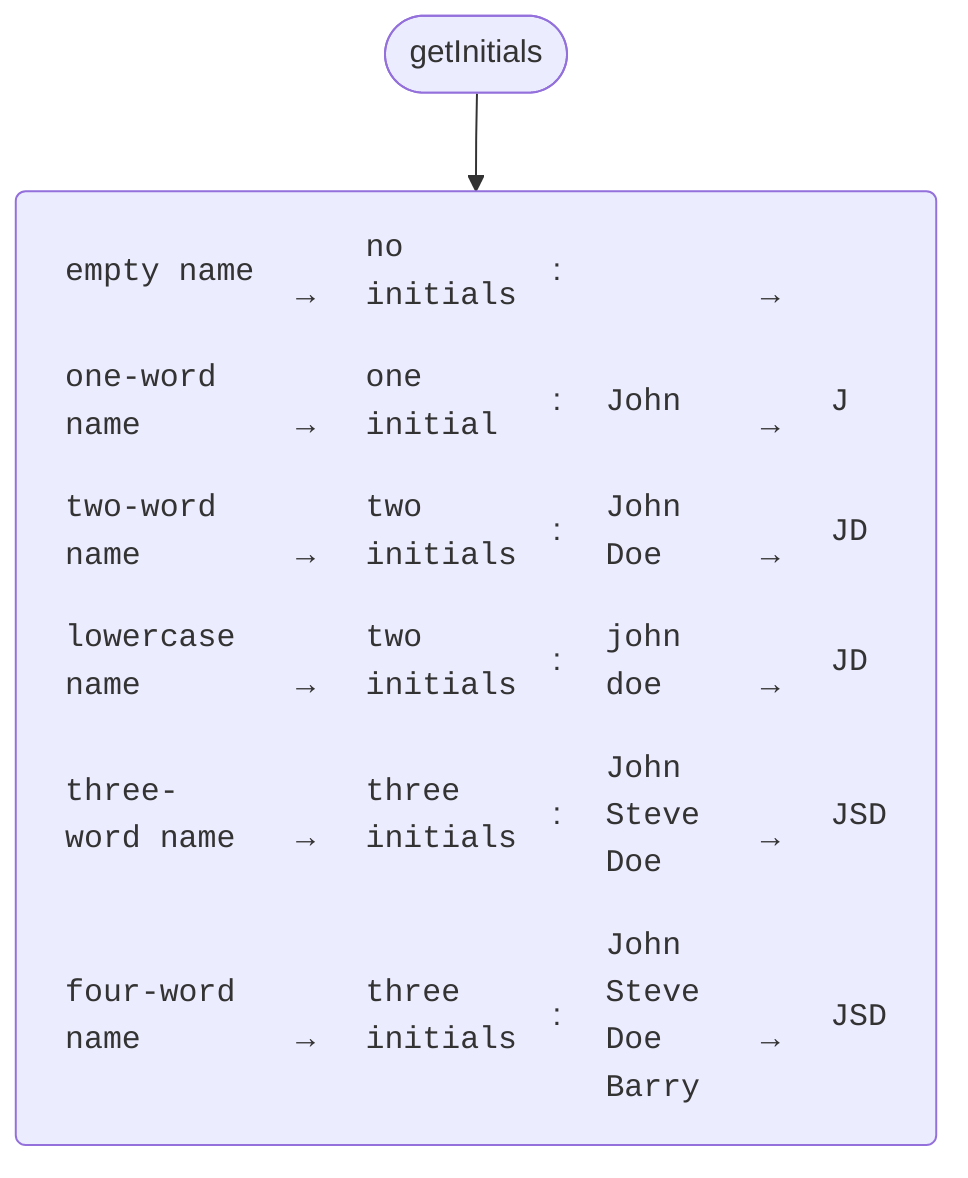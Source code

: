 flowchart TD
N0(["getInitials"])
N1("<table style='text-align: left;'><tr><td style='font-family: monospace; padding: 0 8px 8px 8px'>empty name</td><td style='padding: 0 8px 8px 8px'> → </td><td style='font-family: monospace; padding: 0 8px 8px 8px'>no initials</td><td style='padding: 0 8px 8px 8px'>: </td><td style='font-family: monospace; padding: 0 8px 8px 8px'></td><td style='padding: 0 8px 8px 8px'> → </td><td style='font-family: monospace; padding: 0 8px 8px 8px'></td></tr><tr><td style='font-family: monospace; padding: 8px'>one-word name</td><td style='padding: 8px'> → </td><td style='font-family: monospace; padding: 8px'>one initial</td><td style='padding: 8px'>: </td><td style='font-family: monospace; padding: 8px'>John</td><td style='padding: 8px'> → </td><td style='font-family: monospace; padding: 8px'>J</td></tr><tr><td style='font-family: monospace; padding: 8px'>two-word name</td><td style='padding: 8px'> → </td><td style='font-family: monospace; padding: 8px'>two initials</td><td style='padding: 8px'>: </td><td style='font-family: monospace; padding: 8px'>John Doe</td><td style='padding: 8px'> → </td><td style='font-family: monospace; padding: 8px'>JD</td></tr><tr><td style='font-family: monospace; padding: 8px'>lowercase name</td><td style='padding: 8px'> → </td><td style='font-family: monospace; padding: 8px'>two initials</td><td style='padding: 8px'>: </td><td style='font-family: monospace; padding: 8px'>john doe</td><td style='padding: 8px'> → </td><td style='font-family: monospace; padding: 8px'>JD</td></tr><tr><td style='font-family: monospace; padding: 8px'>three-word name</td><td style='padding: 8px'> → </td><td style='font-family: monospace; padding: 8px'>three initials</td><td style='padding: 8px'>: </td><td style='font-family: monospace; padding: 8px'>John Steve Doe</td><td style='padding: 8px'> → </td><td style='font-family: monospace; padding: 8px'>JSD</td></tr><tr><td style='font-family: monospace; padding: 8px 8px 0 8px'>four-word name</td><td style='padding: 8px 8px 0 8px'> → </td><td style='font-family: monospace; padding: 8px 8px 0 8px'>three initials</td><td style='padding: 8px 8px 0 8px'>: </td><td style='font-family: monospace; padding: 8px 8px 0 8px'>John Steve Doe Barry</td><td style='padding: 8px 8px 0 8px'> → </td><td style='font-family: monospace; padding: 8px 8px 0 8px'>JSD</td></tr></table>")
N0 --> N1

%% ✴ Generated by speccharts v0.5.0 ✴ https://github.com/arnaudrenaud/speccharts